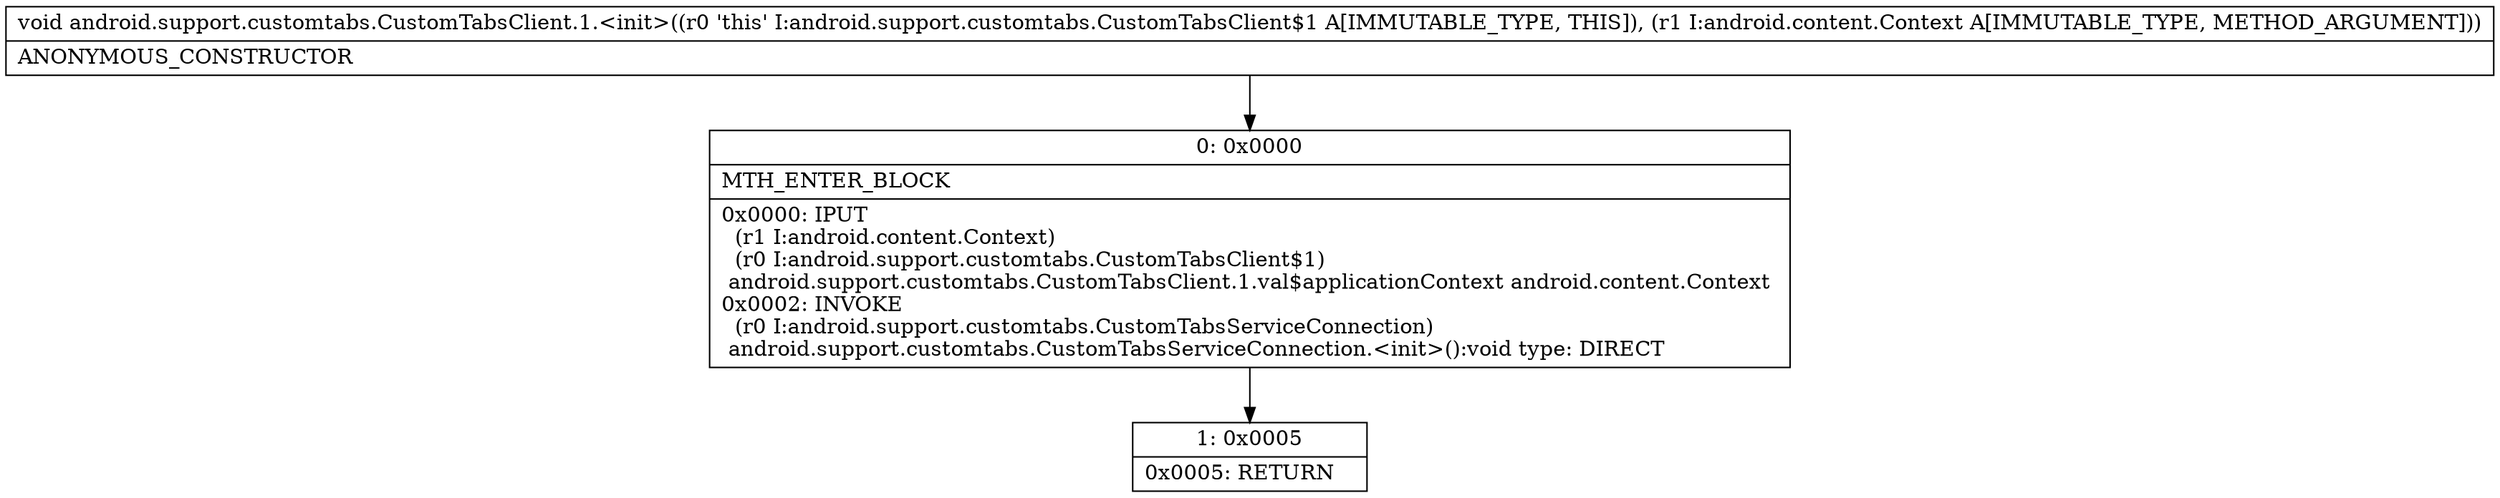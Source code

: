 digraph "CFG forandroid.support.customtabs.CustomTabsClient.1.\<init\>(Landroid\/content\/Context;)V" {
Node_0 [shape=record,label="{0\:\ 0x0000|MTH_ENTER_BLOCK\l|0x0000: IPUT  \l  (r1 I:android.content.Context)\l  (r0 I:android.support.customtabs.CustomTabsClient$1)\l android.support.customtabs.CustomTabsClient.1.val$applicationContext android.content.Context \l0x0002: INVOKE  \l  (r0 I:android.support.customtabs.CustomTabsServiceConnection)\l android.support.customtabs.CustomTabsServiceConnection.\<init\>():void type: DIRECT \l}"];
Node_1 [shape=record,label="{1\:\ 0x0005|0x0005: RETURN   \l}"];
MethodNode[shape=record,label="{void android.support.customtabs.CustomTabsClient.1.\<init\>((r0 'this' I:android.support.customtabs.CustomTabsClient$1 A[IMMUTABLE_TYPE, THIS]), (r1 I:android.content.Context A[IMMUTABLE_TYPE, METHOD_ARGUMENT]))  | ANONYMOUS_CONSTRUCTOR\l}"];
MethodNode -> Node_0;
Node_0 -> Node_1;
}

